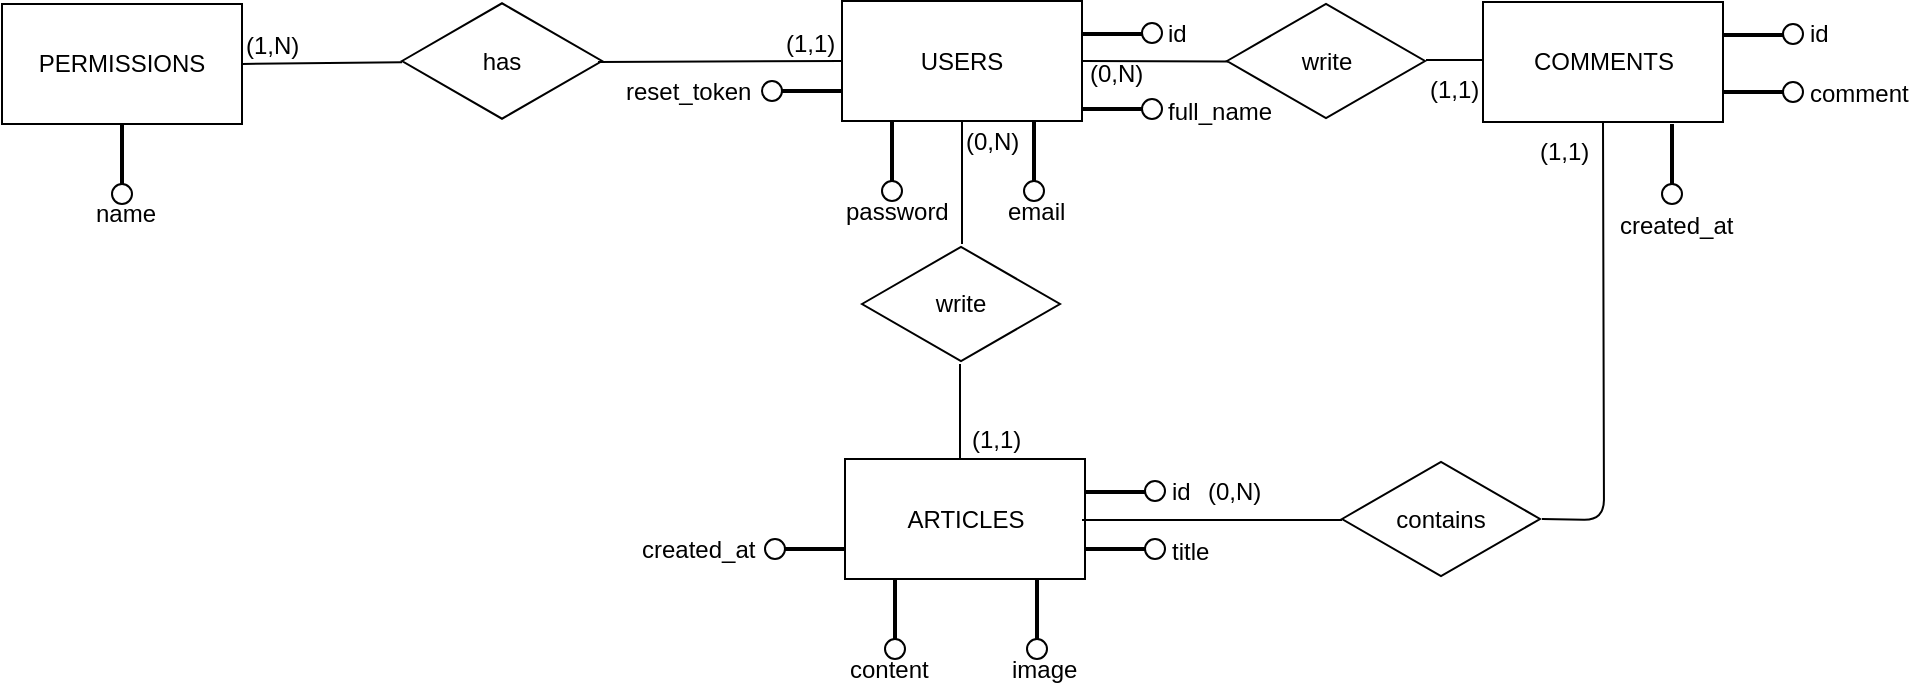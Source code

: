 <mxfile version="11.2.8" type="device" pages="1"><diagram id="4ig7dICCUbKDI1Yr1B19" name="Page-1"><mxGraphModel dx="949" dy="434" grid="1" gridSize="10" guides="1" tooltips="1" connect="1" arrows="1" fold="1" page="1" pageScale="1" pageWidth="827" pageHeight="1169" math="0" shadow="0"><root><mxCell id="0"/><mxCell id="1" parent="0"/><mxCell id="4poaZ7tahcVP6Hb82e0E-18" value="" style="ellipse;whiteSpace=wrap;html=1;aspect=fixed;" vertex="1" parent="1"><mxGeometry x="65" y="100" width="10" height="10" as="geometry"/></mxCell><mxCell id="4poaZ7tahcVP6Hb82e0E-1" value="PERMISSIONS" style="rounded=0;whiteSpace=wrap;html=1;" vertex="1" parent="1"><mxGeometry x="10" y="10" width="120" height="60" as="geometry"/></mxCell><mxCell id="4poaZ7tahcVP6Hb82e0E-2" value="USERS" style="rounded=0;whiteSpace=wrap;html=1;" vertex="1" parent="1"><mxGeometry x="430" y="8.5" width="120" height="60" as="geometry"/></mxCell><mxCell id="4poaZ7tahcVP6Hb82e0E-4" value="" style="line;strokeWidth=2;html=1;rotation=90;" vertex="1" parent="1"><mxGeometry x="55" y="80" width="30" height="10" as="geometry"/></mxCell><mxCell id="4poaZ7tahcVP6Hb82e0E-6" value="name" style="text;html=1;resizable=0;points=[];autosize=1;align=left;verticalAlign=top;spacingTop=-4;" vertex="1" parent="1"><mxGeometry x="55" y="105" width="50" height="20" as="geometry"/></mxCell><mxCell id="4poaZ7tahcVP6Hb82e0E-9" value="" style="shape=image;html=1;verticalAlign=top;verticalLabelPosition=bottom;labelBackgroundColor=#ffffff;imageAspect=0;aspect=fixed;image=https://cdn0.iconfinder.com/data/icons/glyphpack/34/play-circle-full-128.png" vertex="1" parent="1"><mxGeometry x="65" y="100.5" width="10" height="10" as="geometry"/></mxCell><mxCell id="4poaZ7tahcVP6Hb82e0E-21" value="" style="shape=image;html=1;verticalAlign=top;verticalLabelPosition=bottom;labelBackgroundColor=#ffffff;imageAspect=0;aspect=fixed;image=https://cdn2.iconfinder.com/data/icons/freecns-cumulus/16/519678-185_FormRounded-128.png" vertex="1" parent="1"><mxGeometry x="66" y="101" width="8" height="8" as="geometry"/></mxCell><mxCell id="4poaZ7tahcVP6Hb82e0E-24" value="" style="ellipse;whiteSpace=wrap;html=1;aspect=fixed;" vertex="1" parent="1"><mxGeometry x="580" y="19.5" width="10" height="10" as="geometry"/></mxCell><mxCell id="4poaZ7tahcVP6Hb82e0E-25" value="" style="line;strokeWidth=2;html=1;" vertex="1" parent="1"><mxGeometry x="550" y="20" width="30" height="10" as="geometry"/></mxCell><mxCell id="4poaZ7tahcVP6Hb82e0E-26" value="" style="shape=image;html=1;verticalAlign=top;verticalLabelPosition=bottom;labelBackgroundColor=#ffffff;imageAspect=0;aspect=fixed;image=https://cdn0.iconfinder.com/data/icons/glyphpack/34/play-circle-full-128.png" vertex="1" parent="1"><mxGeometry x="580" y="20" width="10" height="10" as="geometry"/></mxCell><mxCell id="4poaZ7tahcVP6Hb82e0E-27" value="" style="shape=image;html=1;verticalAlign=top;verticalLabelPosition=bottom;labelBackgroundColor=#ffffff;imageAspect=0;aspect=fixed;image=https://cdn2.iconfinder.com/data/icons/freecns-cumulus/16/519678-185_FormRounded-128.png" vertex="1" parent="1"><mxGeometry x="582" y="20.5" width="8" height="8" as="geometry"/></mxCell><mxCell id="4poaZ7tahcVP6Hb82e0E-28" value="id" style="text;html=1;resizable=0;points=[];autosize=1;align=left;verticalAlign=top;spacingTop=-4;" vertex="1" parent="1"><mxGeometry x="591" y="14.5" width="20" height="20" as="geometry"/></mxCell><mxCell id="4poaZ7tahcVP6Hb82e0E-29" value="" style="line;strokeWidth=2;html=1;" vertex="1" parent="1"><mxGeometry x="550" y="57.5" width="30" height="10" as="geometry"/></mxCell><mxCell id="4poaZ7tahcVP6Hb82e0E-30" value="" style="ellipse;whiteSpace=wrap;html=1;aspect=fixed;" vertex="1" parent="1"><mxGeometry x="580" y="57.5" width="10" height="10" as="geometry"/></mxCell><mxCell id="4poaZ7tahcVP6Hb82e0E-31" value="full_name" style="text;html=1;resizable=0;points=[];autosize=1;align=left;verticalAlign=top;spacingTop=-4;" vertex="1" parent="1"><mxGeometry x="591" y="53.5" width="70" height="20" as="geometry"/></mxCell><mxCell id="4poaZ7tahcVP6Hb82e0E-35" value="" style="line;strokeWidth=2;html=1;rotation=90;" vertex="1" parent="1"><mxGeometry x="511" y="78.5" width="30" height="10" as="geometry"/></mxCell><mxCell id="4poaZ7tahcVP6Hb82e0E-36" value="" style="ellipse;whiteSpace=wrap;html=1;aspect=fixed;" vertex="1" parent="1"><mxGeometry x="521" y="98.5" width="10" height="10" as="geometry"/></mxCell><mxCell id="4poaZ7tahcVP6Hb82e0E-39" value="email" style="text;html=1;resizable=0;points=[];autosize=1;align=left;verticalAlign=top;spacingTop=-4;" vertex="1" parent="1"><mxGeometry x="511" y="103.5" width="40" height="20" as="geometry"/></mxCell><mxCell id="4poaZ7tahcVP6Hb82e0E-40" value="" style="line;strokeWidth=2;html=1;rotation=90;" vertex="1" parent="1"><mxGeometry x="440" y="78.5" width="30" height="10" as="geometry"/></mxCell><mxCell id="4poaZ7tahcVP6Hb82e0E-41" value="" style="ellipse;whiteSpace=wrap;html=1;aspect=fixed;" vertex="1" parent="1"><mxGeometry x="450" y="98.5" width="10" height="10" as="geometry"/></mxCell><mxCell id="4poaZ7tahcVP6Hb82e0E-44" value="password" style="text;html=1;resizable=0;points=[];autosize=1;align=left;verticalAlign=top;spacingTop=-4;" vertex="1" parent="1"><mxGeometry x="430" y="103.5" width="70" height="20" as="geometry"/></mxCell><mxCell id="4poaZ7tahcVP6Hb82e0E-45" value="" style="line;strokeWidth=2;html=1;" vertex="1" parent="1"><mxGeometry x="400" y="48.5" width="30" height="10" as="geometry"/></mxCell><mxCell id="4poaZ7tahcVP6Hb82e0E-46" value="" style="ellipse;whiteSpace=wrap;html=1;aspect=fixed;" vertex="1" parent="1"><mxGeometry x="390" y="48.5" width="10" height="10" as="geometry"/></mxCell><mxCell id="4poaZ7tahcVP6Hb82e0E-47" value="reset_token" style="text;html=1;resizable=0;points=[];autosize=1;align=left;verticalAlign=top;spacingTop=-4;" vertex="1" parent="1"><mxGeometry x="320" y="43.5" width="80" height="20" as="geometry"/></mxCell><mxCell id="4poaZ7tahcVP6Hb82e0E-48" value="has" style="html=1;whiteSpace=wrap;aspect=fixed;shape=isoRectangle;" vertex="1" parent="1"><mxGeometry x="210" y="8.5" width="100" height="60" as="geometry"/></mxCell><mxCell id="4poaZ7tahcVP6Hb82e0E-51" value="" style="endArrow=none;html=1;" edge="1" parent="1" target="4poaZ7tahcVP6Hb82e0E-48"><mxGeometry width="50" height="50" relative="1" as="geometry"><mxPoint x="130" y="40" as="sourcePoint"/><mxPoint x="180" y="-10" as="targetPoint"/></mxGeometry></mxCell><mxCell id="4poaZ7tahcVP6Hb82e0E-52" value="" style="endArrow=none;html=1;entryX=0;entryY=0.5;entryDx=0;entryDy=0;" edge="1" parent="1" target="4poaZ7tahcVP6Hb82e0E-2"><mxGeometry width="50" height="50" relative="1" as="geometry"><mxPoint x="308" y="39" as="sourcePoint"/><mxPoint x="425" y="43" as="targetPoint"/></mxGeometry></mxCell><mxCell id="4poaZ7tahcVP6Hb82e0E-55" value="(1,N)" style="text;html=1;resizable=0;points=[];autosize=1;align=left;verticalAlign=top;spacingTop=-4;" vertex="1" parent="1"><mxGeometry x="130" y="20.5" width="40" height="20" as="geometry"/></mxCell><mxCell id="4poaZ7tahcVP6Hb82e0E-56" value="(1,1)" style="text;html=1;resizable=0;points=[];autosize=1;align=left;verticalAlign=top;spacingTop=-4;" vertex="1" parent="1"><mxGeometry x="400" y="19.5" width="40" height="20" as="geometry"/></mxCell><mxCell id="4poaZ7tahcVP6Hb82e0E-57" value="ARTICLES" style="rounded=0;whiteSpace=wrap;html=1;" vertex="1" parent="1"><mxGeometry x="431.5" y="237.5" width="120" height="60" as="geometry"/></mxCell><mxCell id="4poaZ7tahcVP6Hb82e0E-58" value="" style="ellipse;whiteSpace=wrap;html=1;aspect=fixed;" vertex="1" parent="1"><mxGeometry x="581.5" y="248.5" width="10" height="10" as="geometry"/></mxCell><mxCell id="4poaZ7tahcVP6Hb82e0E-59" value="" style="line;strokeWidth=2;html=1;" vertex="1" parent="1"><mxGeometry x="551.5" y="249" width="30" height="10" as="geometry"/></mxCell><mxCell id="4poaZ7tahcVP6Hb82e0E-60" value="" style="shape=image;html=1;verticalAlign=top;verticalLabelPosition=bottom;labelBackgroundColor=#ffffff;imageAspect=0;aspect=fixed;image=https://cdn0.iconfinder.com/data/icons/glyphpack/34/play-circle-full-128.png" vertex="1" parent="1"><mxGeometry x="581.5" y="249" width="10" height="10" as="geometry"/></mxCell><mxCell id="4poaZ7tahcVP6Hb82e0E-61" value="" style="shape=image;html=1;verticalAlign=top;verticalLabelPosition=bottom;labelBackgroundColor=#ffffff;imageAspect=0;aspect=fixed;image=https://cdn2.iconfinder.com/data/icons/freecns-cumulus/16/519678-185_FormRounded-128.png" vertex="1" parent="1"><mxGeometry x="583.5" y="249.5" width="8" height="8" as="geometry"/></mxCell><mxCell id="4poaZ7tahcVP6Hb82e0E-62" value="id" style="text;html=1;resizable=0;points=[];autosize=1;align=left;verticalAlign=top;spacingTop=-4;" vertex="1" parent="1"><mxGeometry x="592.5" y="243.5" width="20" height="20" as="geometry"/></mxCell><mxCell id="4poaZ7tahcVP6Hb82e0E-63" value="" style="line;strokeWidth=2;html=1;" vertex="1" parent="1"><mxGeometry x="551.5" y="277.5" width="30" height="10" as="geometry"/></mxCell><mxCell id="4poaZ7tahcVP6Hb82e0E-64" value="" style="ellipse;whiteSpace=wrap;html=1;aspect=fixed;" vertex="1" parent="1"><mxGeometry x="581.5" y="277.5" width="10" height="10" as="geometry"/></mxCell><mxCell id="4poaZ7tahcVP6Hb82e0E-65" value="title" style="text;html=1;resizable=0;points=[];autosize=1;align=left;verticalAlign=top;spacingTop=-4;" vertex="1" parent="1"><mxGeometry x="592.5" y="273.5" width="30" height="20" as="geometry"/></mxCell><mxCell id="4poaZ7tahcVP6Hb82e0E-66" value="" style="line;strokeWidth=2;html=1;rotation=90;" vertex="1" parent="1"><mxGeometry x="512.5" y="307.5" width="30" height="10" as="geometry"/></mxCell><mxCell id="4poaZ7tahcVP6Hb82e0E-67" value="" style="ellipse;whiteSpace=wrap;html=1;aspect=fixed;" vertex="1" parent="1"><mxGeometry x="522.5" y="327.5" width="10" height="10" as="geometry"/></mxCell><mxCell id="4poaZ7tahcVP6Hb82e0E-68" value="image" style="text;html=1;resizable=0;points=[];autosize=1;align=left;verticalAlign=top;spacingTop=-4;" vertex="1" parent="1"><mxGeometry x="512.5" y="332.5" width="50" height="20" as="geometry"/></mxCell><mxCell id="4poaZ7tahcVP6Hb82e0E-69" value="" style="line;strokeWidth=2;html=1;rotation=90;" vertex="1" parent="1"><mxGeometry x="441.5" y="307.5" width="30" height="10" as="geometry"/></mxCell><mxCell id="4poaZ7tahcVP6Hb82e0E-70" value="" style="ellipse;whiteSpace=wrap;html=1;aspect=fixed;" vertex="1" parent="1"><mxGeometry x="451.5" y="327.5" width="10" height="10" as="geometry"/></mxCell><mxCell id="4poaZ7tahcVP6Hb82e0E-71" value="content" style="text;html=1;resizable=0;points=[];autosize=1;align=left;verticalAlign=top;spacingTop=-4;" vertex="1" parent="1"><mxGeometry x="431.5" y="332.5" width="50" height="20" as="geometry"/></mxCell><mxCell id="4poaZ7tahcVP6Hb82e0E-72" value="" style="line;strokeWidth=2;html=1;" vertex="1" parent="1"><mxGeometry x="401.5" y="277.5" width="30" height="10" as="geometry"/></mxCell><mxCell id="4poaZ7tahcVP6Hb82e0E-73" value="" style="ellipse;whiteSpace=wrap;html=1;aspect=fixed;" vertex="1" parent="1"><mxGeometry x="391.5" y="277.5" width="10" height="10" as="geometry"/></mxCell><mxCell id="4poaZ7tahcVP6Hb82e0E-74" value="created_at" style="text;html=1;resizable=0;points=[];autosize=1;align=left;verticalAlign=top;spacingTop=-4;" vertex="1" parent="1"><mxGeometry x="327.5" y="272.5" width="70" height="20" as="geometry"/></mxCell><mxCell id="4poaZ7tahcVP6Hb82e0E-76" value="write" style="html=1;whiteSpace=wrap;aspect=fixed;shape=isoRectangle;" vertex="1" parent="1"><mxGeometry x="440" y="130" width="99" height="60" as="geometry"/></mxCell><mxCell id="4poaZ7tahcVP6Hb82e0E-77" value="" style="endArrow=none;html=1;exitX=0.5;exitY=1;exitDx=0;exitDy=0;" edge="1" parent="1" source="4poaZ7tahcVP6Hb82e0E-2"><mxGeometry width="50" height="50" relative="1" as="geometry"><mxPoint x="405" y="210" as="sourcePoint"/><mxPoint x="490" y="130" as="targetPoint"/></mxGeometry></mxCell><mxCell id="4poaZ7tahcVP6Hb82e0E-79" value="" style="endArrow=none;html=1;" edge="1" parent="1"><mxGeometry width="50" height="50" relative="1" as="geometry"><mxPoint x="489" y="190" as="sourcePoint"/><mxPoint x="489" y="237.5" as="targetPoint"/></mxGeometry></mxCell><mxCell id="4poaZ7tahcVP6Hb82e0E-80" value="(1,1)" style="text;html=1;resizable=0;points=[];autosize=1;align=left;verticalAlign=top;spacingTop=-4;" vertex="1" parent="1"><mxGeometry x="492.5" y="217.5" width="40" height="20" as="geometry"/></mxCell><mxCell id="4poaZ7tahcVP6Hb82e0E-81" value="(0,N)" style="text;html=1;resizable=0;points=[];autosize=1;align=left;verticalAlign=top;spacingTop=-4;" vertex="1" parent="1"><mxGeometry x="490" y="68.5" width="40" height="20" as="geometry"/></mxCell><mxCell id="4poaZ7tahcVP6Hb82e0E-82" value="COMMENTS" style="rounded=0;whiteSpace=wrap;html=1;" vertex="1" parent="1"><mxGeometry x="750.5" y="9" width="120" height="60" as="geometry"/></mxCell><mxCell id="4poaZ7tahcVP6Hb82e0E-83" value="" style="ellipse;whiteSpace=wrap;html=1;aspect=fixed;" vertex="1" parent="1"><mxGeometry x="900.5" y="20" width="10" height="10" as="geometry"/></mxCell><mxCell id="4poaZ7tahcVP6Hb82e0E-84" value="" style="line;strokeWidth=2;html=1;" vertex="1" parent="1"><mxGeometry x="870.5" y="20.5" width="30" height="10" as="geometry"/></mxCell><mxCell id="4poaZ7tahcVP6Hb82e0E-85" value="" style="shape=image;html=1;verticalAlign=top;verticalLabelPosition=bottom;labelBackgroundColor=#ffffff;imageAspect=0;aspect=fixed;image=https://cdn0.iconfinder.com/data/icons/glyphpack/34/play-circle-full-128.png" vertex="1" parent="1"><mxGeometry x="900.5" y="20.5" width="10" height="10" as="geometry"/></mxCell><mxCell id="4poaZ7tahcVP6Hb82e0E-86" value="" style="shape=image;html=1;verticalAlign=top;verticalLabelPosition=bottom;labelBackgroundColor=#ffffff;imageAspect=0;aspect=fixed;image=https://cdn2.iconfinder.com/data/icons/freecns-cumulus/16/519678-185_FormRounded-128.png" vertex="1" parent="1"><mxGeometry x="902.5" y="21" width="8" height="8" as="geometry"/></mxCell><mxCell id="4poaZ7tahcVP6Hb82e0E-87" value="id" style="text;html=1;resizable=0;points=[];autosize=1;align=left;verticalAlign=top;spacingTop=-4;" vertex="1" parent="1"><mxGeometry x="911.5" y="15" width="20" height="20" as="geometry"/></mxCell><mxCell id="4poaZ7tahcVP6Hb82e0E-88" value="" style="line;strokeWidth=2;html=1;" vertex="1" parent="1"><mxGeometry x="870.5" y="49" width="30" height="10" as="geometry"/></mxCell><mxCell id="4poaZ7tahcVP6Hb82e0E-89" value="" style="ellipse;whiteSpace=wrap;html=1;aspect=fixed;" vertex="1" parent="1"><mxGeometry x="900.5" y="49" width="10" height="10" as="geometry"/></mxCell><mxCell id="4poaZ7tahcVP6Hb82e0E-90" value="comment" style="text;html=1;resizable=0;points=[];autosize=1;align=left;verticalAlign=top;spacingTop=-4;" vertex="1" parent="1"><mxGeometry x="911.5" y="45" width="60" height="20" as="geometry"/></mxCell><mxCell id="4poaZ7tahcVP6Hb82e0E-97" value="" style="line;strokeWidth=2;html=1;rotation=-90;" vertex="1" parent="1"><mxGeometry x="830" y="80" width="30" height="10" as="geometry"/></mxCell><mxCell id="4poaZ7tahcVP6Hb82e0E-98" value="" style="ellipse;whiteSpace=wrap;html=1;aspect=fixed;" vertex="1" parent="1"><mxGeometry x="840" y="100" width="10" height="10" as="geometry"/></mxCell><mxCell id="4poaZ7tahcVP6Hb82e0E-99" value="created_at" style="text;html=1;resizable=0;points=[];autosize=1;align=left;verticalAlign=top;spacingTop=-4;" vertex="1" parent="1"><mxGeometry x="816.5" y="111" width="70" height="20" as="geometry"/></mxCell><mxCell id="4poaZ7tahcVP6Hb82e0E-103" value="contains" style="html=1;whiteSpace=wrap;aspect=fixed;shape=isoRectangle;" vertex="1" parent="1"><mxGeometry x="680" y="237.5" width="99" height="60" as="geometry"/></mxCell><mxCell id="4poaZ7tahcVP6Hb82e0E-105" value="" style="line;strokeWidth=1;fillColor=none;align=left;verticalAlign=middle;spacingTop=-1;spacingLeft=3;spacingRight=3;rotatable=0;labelPosition=right;points=[];portConstraint=eastwest;fontSize=12;" vertex="1" parent="1"><mxGeometry x="550" y="264" width="130" height="8" as="geometry"/></mxCell><mxCell id="4poaZ7tahcVP6Hb82e0E-108" value="" style="endArrow=none;html=1;entryX=0.5;entryY=1;entryDx=0;entryDy=0;" edge="1" parent="1" target="4poaZ7tahcVP6Hb82e0E-82"><mxGeometry width="50" height="50" relative="1" as="geometry"><mxPoint x="780" y="267.5" as="sourcePoint"/><mxPoint x="830" y="217.5" as="targetPoint"/><Array as="points"><mxPoint x="811" y="268"/></Array></mxGeometry></mxCell><mxCell id="4poaZ7tahcVP6Hb82e0E-109" value="(0,N)" style="text;html=1;resizable=0;points=[];autosize=1;align=left;verticalAlign=top;spacingTop=-4;" vertex="1" parent="1"><mxGeometry x="611" y="244" width="40" height="20" as="geometry"/></mxCell><mxCell id="4poaZ7tahcVP6Hb82e0E-110" value="(1,1)" style="text;html=1;resizable=0;points=[];autosize=1;align=left;verticalAlign=top;spacingTop=-4;" vertex="1" parent="1"><mxGeometry x="776.5" y="73.5" width="40" height="20" as="geometry"/></mxCell><mxCell id="4poaZ7tahcVP6Hb82e0E-111" value="write" style="html=1;whiteSpace=wrap;aspect=fixed;shape=isoRectangle;" vertex="1" parent="1"><mxGeometry x="622.5" y="8.5" width="99" height="60" as="geometry"/></mxCell><mxCell id="4poaZ7tahcVP6Hb82e0E-112" value="" style="endArrow=none;html=1;exitX=1;exitY=0.5;exitDx=0;exitDy=0;entryX=0.005;entryY=0.505;entryDx=0;entryDy=0;entryPerimeter=0;" edge="1" parent="1" source="4poaZ7tahcVP6Hb82e0E-2" target="4poaZ7tahcVP6Hb82e0E-111"><mxGeometry width="50" height="50" relative="1" as="geometry"><mxPoint x="580" y="40" as="sourcePoint"/><mxPoint x="621" y="37" as="targetPoint"/></mxGeometry></mxCell><mxCell id="4poaZ7tahcVP6Hb82e0E-114" value="" style="endArrow=none;html=1;" edge="1" parent="1"><mxGeometry width="50" height="50" relative="1" as="geometry"><mxPoint x="722" y="38" as="sourcePoint"/><mxPoint x="750" y="38" as="targetPoint"/></mxGeometry></mxCell><mxCell id="4poaZ7tahcVP6Hb82e0E-115" value="(1,1)" style="text;html=1;resizable=0;points=[];autosize=1;align=left;verticalAlign=top;spacingTop=-4;" vertex="1" parent="1"><mxGeometry x="721.5" y="42.5" width="40" height="20" as="geometry"/></mxCell><mxCell id="4poaZ7tahcVP6Hb82e0E-117" value="(0,N)" style="text;html=1;resizable=0;points=[];autosize=1;align=left;verticalAlign=top;spacingTop=-4;" vertex="1" parent="1"><mxGeometry x="551.5" y="35" width="40" height="20" as="geometry"/></mxCell></root></mxGraphModel></diagram></mxfile>
